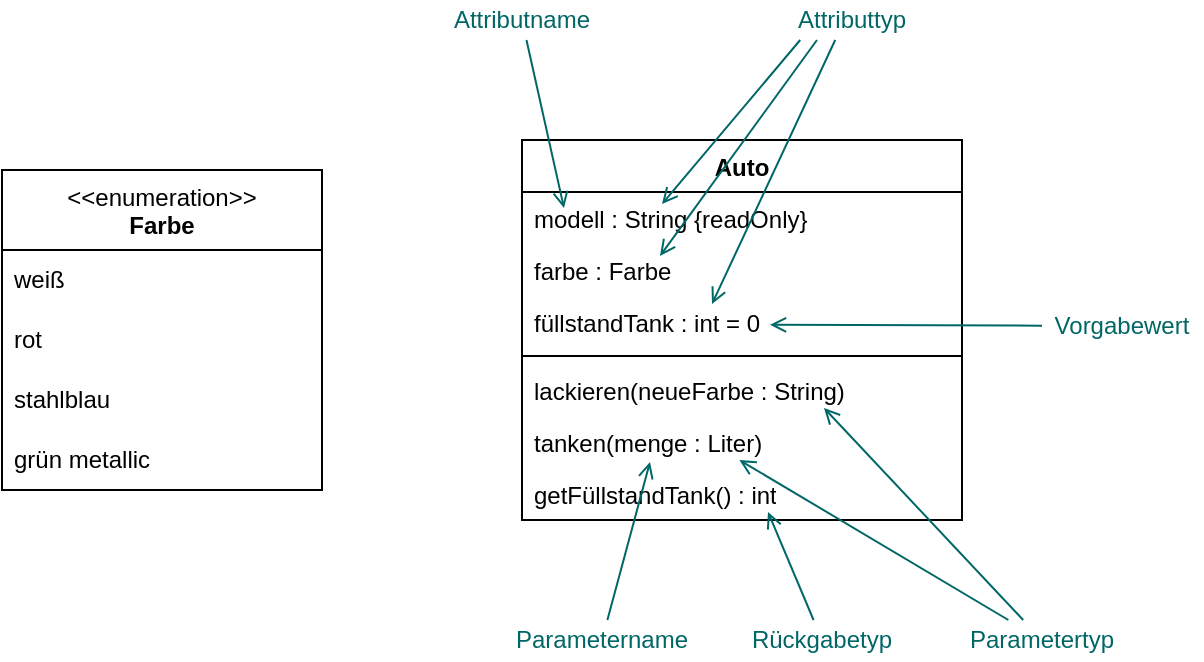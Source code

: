 <mxfile version="22.1.7" type="device">
  <diagram name="Seite-1" id="G_nYxdYXhdwYIfTqOK9U">
    <mxGraphModel dx="1050" dy="566" grid="1" gridSize="10" guides="1" tooltips="1" connect="1" arrows="1" fold="1" page="1" pageScale="1" pageWidth="827" pageHeight="1169" math="0" shadow="0">
      <root>
        <mxCell id="0" />
        <mxCell id="1" parent="0" />
        <mxCell id="jhq9-aiuI4UzO4l8wsM8-5" value="Parametername" style="text;html=1;strokeColor=none;fillColor=none;align=center;verticalAlign=middle;whiteSpace=wrap;rounded=0;fontColor=#006666;" parent="1" vertex="1">
          <mxGeometry x="330" y="400" width="100" height="20" as="geometry" />
        </mxCell>
        <mxCell id="jhq9-aiuI4UzO4l8wsM8-6" value="Auto" style="swimlane;fontStyle=1;align=center;verticalAlign=top;childLayout=stackLayout;horizontal=1;startSize=26;horizontalStack=0;resizeParent=1;resizeParentMax=0;resizeLast=0;collapsible=1;marginBottom=0;whiteSpace=wrap;html=1;" parent="1" vertex="1">
          <mxGeometry x="340" y="160" width="220" height="190" as="geometry" />
        </mxCell>
        <mxCell id="jhq9-aiuI4UzO4l8wsM8-7" value="modell : String {readOnly}" style="text;strokeColor=none;fillColor=none;align=left;verticalAlign=top;spacingLeft=4;spacingRight=4;overflow=hidden;rotatable=0;points=[[0,0.5],[1,0.5]];portConstraint=eastwest;whiteSpace=wrap;html=1;" parent="jhq9-aiuI4UzO4l8wsM8-6" vertex="1">
          <mxGeometry y="26" width="220" height="26" as="geometry" />
        </mxCell>
        <mxCell id="jhq9-aiuI4UzO4l8wsM8-8" value="farbe : Farbe" style="text;strokeColor=none;fillColor=none;align=left;verticalAlign=top;spacingLeft=4;spacingRight=4;overflow=hidden;rotatable=0;points=[[0,0.5],[1,0.5]];portConstraint=eastwest;whiteSpace=wrap;html=1;" parent="jhq9-aiuI4UzO4l8wsM8-6" vertex="1">
          <mxGeometry y="52" width="220" height="26" as="geometry" />
        </mxCell>
        <mxCell id="jhq9-aiuI4UzO4l8wsM8-11" value="füllstandTank : int = 0" style="text;strokeColor=none;fillColor=none;align=left;verticalAlign=top;spacingLeft=4;spacingRight=4;overflow=hidden;rotatable=0;points=[[0,0.5],[1,0.5]];portConstraint=eastwest;whiteSpace=wrap;html=1;" parent="jhq9-aiuI4UzO4l8wsM8-6" vertex="1">
          <mxGeometry y="78" width="220" height="26" as="geometry" />
        </mxCell>
        <mxCell id="jhq9-aiuI4UzO4l8wsM8-9" value="" style="line;strokeWidth=1;fillColor=none;align=left;verticalAlign=middle;spacingTop=-1;spacingLeft=3;spacingRight=3;rotatable=0;labelPosition=right;points=[];portConstraint=eastwest;strokeColor=inherit;" parent="jhq9-aiuI4UzO4l8wsM8-6" vertex="1">
          <mxGeometry y="104" width="220" height="8" as="geometry" />
        </mxCell>
        <mxCell id="jhq9-aiuI4UzO4l8wsM8-10" value="lackieren(neueFarbe : String)" style="text;strokeColor=none;fillColor=none;align=left;verticalAlign=top;spacingLeft=4;spacingRight=4;overflow=hidden;rotatable=0;points=[[0,0.5],[1,0.5]];portConstraint=eastwest;whiteSpace=wrap;html=1;" parent="jhq9-aiuI4UzO4l8wsM8-6" vertex="1">
          <mxGeometry y="112" width="220" height="26" as="geometry" />
        </mxCell>
        <mxCell id="jhq9-aiuI4UzO4l8wsM8-12" value="tanken(menge : Liter)" style="text;strokeColor=none;fillColor=none;align=left;verticalAlign=top;spacingLeft=4;spacingRight=4;overflow=hidden;rotatable=0;points=[[0,0.5],[1,0.5]];portConstraint=eastwest;whiteSpace=wrap;html=1;" parent="jhq9-aiuI4UzO4l8wsM8-6" vertex="1">
          <mxGeometry y="138" width="220" height="26" as="geometry" />
        </mxCell>
        <mxCell id="jhq9-aiuI4UzO4l8wsM8-13" value="getFüllstandTank() : int" style="text;strokeColor=none;fillColor=none;align=left;verticalAlign=top;spacingLeft=4;spacingRight=4;overflow=hidden;rotatable=0;points=[[0,0.5],[1,0.5]];portConstraint=eastwest;whiteSpace=wrap;html=1;" parent="jhq9-aiuI4UzO4l8wsM8-6" vertex="1">
          <mxGeometry y="164" width="220" height="26" as="geometry" />
        </mxCell>
        <mxCell id="jhq9-aiuI4UzO4l8wsM8-14" value="&amp;lt;&amp;lt;enumeration&amp;gt;&amp;gt;&lt;br&gt;&lt;b&gt;Farbe&lt;/b&gt;" style="swimlane;fontStyle=0;align=center;verticalAlign=top;childLayout=stackLayout;horizontal=1;startSize=40;horizontalStack=0;resizeParent=1;resizeParentMax=0;resizeLast=0;collapsible=0;marginBottom=0;html=1;whiteSpace=wrap;" parent="1" vertex="1">
          <mxGeometry x="80" y="175" width="160" height="160" as="geometry" />
        </mxCell>
        <mxCell id="jhq9-aiuI4UzO4l8wsM8-15" value="weiß" style="text;html=1;strokeColor=none;fillColor=none;align=left;verticalAlign=middle;spacingLeft=4;spacingRight=4;overflow=hidden;rotatable=0;points=[[0,0.5],[1,0.5]];portConstraint=eastwest;whiteSpace=wrap;" parent="jhq9-aiuI4UzO4l8wsM8-14" vertex="1">
          <mxGeometry y="40" width="160" height="30" as="geometry" />
        </mxCell>
        <mxCell id="jhq9-aiuI4UzO4l8wsM8-16" value="rot" style="text;html=1;strokeColor=none;fillColor=none;align=left;verticalAlign=middle;spacingLeft=4;spacingRight=4;overflow=hidden;rotatable=0;points=[[0,0.5],[1,0.5]];portConstraint=eastwest;whiteSpace=wrap;" parent="jhq9-aiuI4UzO4l8wsM8-14" vertex="1">
          <mxGeometry y="70" width="160" height="30" as="geometry" />
        </mxCell>
        <mxCell id="jhq9-aiuI4UzO4l8wsM8-17" value="stahlblau" style="text;html=1;strokeColor=none;fillColor=none;align=left;verticalAlign=middle;spacingLeft=4;spacingRight=4;overflow=hidden;rotatable=0;points=[[0,0.5],[1,0.5]];portConstraint=eastwest;whiteSpace=wrap;" parent="jhq9-aiuI4UzO4l8wsM8-14" vertex="1">
          <mxGeometry y="100" width="160" height="30" as="geometry" />
        </mxCell>
        <mxCell id="jhq9-aiuI4UzO4l8wsM8-18" value="grün metallic" style="text;html=1;strokeColor=none;fillColor=none;align=left;verticalAlign=middle;spacingLeft=4;spacingRight=4;overflow=hidden;rotatable=0;points=[[0,0.5],[1,0.5]];portConstraint=eastwest;whiteSpace=wrap;" parent="jhq9-aiuI4UzO4l8wsM8-14" vertex="1">
          <mxGeometry y="130" width="160" height="30" as="geometry" />
        </mxCell>
        <mxCell id="jhq9-aiuI4UzO4l8wsM8-19" value="Attributname" style="text;html=1;strokeColor=none;fillColor=none;align=center;verticalAlign=middle;whiteSpace=wrap;rounded=0;fontColor=#006666;" parent="1" vertex="1">
          <mxGeometry x="300" y="90" width="80" height="20" as="geometry" />
        </mxCell>
        <mxCell id="jhq9-aiuI4UzO4l8wsM8-20" value="" style="endArrow=open;html=1;rounded=0;endFill=0;strokeColor=#006666;exitX=0.13;exitY=1;exitDx=0;exitDy=0;exitPerimeter=0;" parent="1" source="jhq9-aiuI4UzO4l8wsM8-21" edge="1">
          <mxGeometry width="50" height="50" relative="1" as="geometry">
            <mxPoint x="414.444" y="112" as="sourcePoint" />
            <mxPoint x="410" y="192" as="targetPoint" />
          </mxGeometry>
        </mxCell>
        <mxCell id="jhq9-aiuI4UzO4l8wsM8-21" value="Attributtyp" style="text;html=1;strokeColor=none;fillColor=none;align=center;verticalAlign=middle;whiteSpace=wrap;rounded=0;fontColor=#006666;points=[[0,0,0,0,0],[0,0.25,0,0,0],[0,0.5,0,0,0],[0,0.75,0,0,0],[0,1,0,0,0],[0.13,1,0,0,0],[0.25,0,0,0,0],[0.25,1,0,0,0],[0.38,1,0,0,0],[0.5,0,0,0,0],[0.5,1,0,0,0],[0.63,1,0,0,0],[0.75,0,0,0,0],[0.75,1,0,0,0],[0.88,1,0,0,0],[1,0,0,0,0],[1,0.25,0,0,0],[1,0.5,0,0,0],[1,0.75,0,0,0],[1,1,0,0,0]];" parent="1" vertex="1">
          <mxGeometry x="470" y="90" width="70" height="20" as="geometry" />
        </mxCell>
        <mxCell id="jhq9-aiuI4UzO4l8wsM8-22" value="" style="endArrow=open;html=1;rounded=0;endFill=0;strokeColor=#006666;" parent="1" source="jhq9-aiuI4UzO4l8wsM8-23" edge="1">
          <mxGeometry width="50" height="50" relative="1" as="geometry">
            <mxPoint x="610" y="280" as="sourcePoint" />
            <mxPoint x="464" y="252.36" as="targetPoint" />
          </mxGeometry>
        </mxCell>
        <mxCell id="jhq9-aiuI4UzO4l8wsM8-23" value="Vorgabewert" style="text;html=1;strokeColor=none;fillColor=none;align=center;verticalAlign=middle;whiteSpace=wrap;rounded=0;fontColor=#006666;" parent="1" vertex="1">
          <mxGeometry x="600" y="243" width="80" height="20" as="geometry" />
        </mxCell>
        <mxCell id="jhq9-aiuI4UzO4l8wsM8-27" value="" style="endArrow=open;html=1;rounded=0;endFill=0;strokeColor=#006666;" parent="1" source="jhq9-aiuI4UzO4l8wsM8-28" edge="1">
          <mxGeometry width="50" height="50" relative="1" as="geometry">
            <mxPoint x="580" y="410" as="sourcePoint" />
            <mxPoint x="491" y="294" as="targetPoint" />
          </mxGeometry>
        </mxCell>
        <mxCell id="jhq9-aiuI4UzO4l8wsM8-28" value="Parametertyp" style="text;html=1;strokeColor=none;fillColor=none;align=center;verticalAlign=middle;whiteSpace=wrap;rounded=0;fontColor=#006666;" parent="1" vertex="1">
          <mxGeometry x="560" y="400" width="80" height="20" as="geometry" />
        </mxCell>
        <mxCell id="jhq9-aiuI4UzO4l8wsM8-29" value="" style="endArrow=open;html=1;rounded=0;endFill=0;strokeColor=#006666;" parent="1" source="jhq9-aiuI4UzO4l8wsM8-30" edge="1">
          <mxGeometry width="50" height="50" relative="1" as="geometry">
            <mxPoint x="479" y="386" as="sourcePoint" />
            <mxPoint x="463" y="346" as="targetPoint" />
          </mxGeometry>
        </mxCell>
        <mxCell id="jhq9-aiuI4UzO4l8wsM8-30" value="Rückgabetyp" style="text;html=1;strokeColor=none;fillColor=none;align=center;verticalAlign=middle;whiteSpace=wrap;rounded=0;fontColor=#006666;" parent="1" vertex="1">
          <mxGeometry x="450" y="400" width="80" height="20" as="geometry" />
        </mxCell>
        <mxCell id="jhq9-aiuI4UzO4l8wsM8-31" value="" style="endArrow=open;html=1;rounded=0;endFill=0;strokeColor=#006666;" parent="1" source="jhq9-aiuI4UzO4l8wsM8-5" edge="1">
          <mxGeometry width="50" height="50" relative="1" as="geometry">
            <mxPoint x="354" y="421" as="sourcePoint" />
            <mxPoint x="404" y="321" as="targetPoint" />
          </mxGeometry>
        </mxCell>
        <mxCell id="jhq9-aiuI4UzO4l8wsM8-32" value="" style="endArrow=open;html=1;rounded=0;endFill=0;strokeColor=#006666;" parent="1" source="jhq9-aiuI4UzO4l8wsM8-28" edge="1">
          <mxGeometry width="50" height="50" relative="1" as="geometry">
            <mxPoint x="570" y="420" as="sourcePoint" />
            <mxPoint x="448.684" y="320" as="targetPoint" />
          </mxGeometry>
        </mxCell>
        <mxCell id="jhq9-aiuI4UzO4l8wsM8-33" value="" style="endArrow=open;html=1;rounded=0;endFill=0;strokeColor=#006666;exitX=0.25;exitY=1;exitDx=0;exitDy=0;exitPerimeter=0;" parent="1" source="jhq9-aiuI4UzO4l8wsM8-21" edge="1">
          <mxGeometry width="50" height="50" relative="1" as="geometry">
            <mxPoint x="493.5" y="110" as="sourcePoint" />
            <mxPoint x="409" y="218" as="targetPoint" />
          </mxGeometry>
        </mxCell>
        <mxCell id="jhq9-aiuI4UzO4l8wsM8-34" value="" style="endArrow=open;html=1;rounded=0;endFill=0;strokeColor=#006666;exitX=0.38;exitY=1;exitDx=0;exitDy=0;exitPerimeter=0;" parent="1" source="jhq9-aiuI4UzO4l8wsM8-21" edge="1">
          <mxGeometry width="50" height="50" relative="1" as="geometry">
            <mxPoint x="440" y="110" as="sourcePoint" />
            <mxPoint x="435" y="242" as="targetPoint" />
          </mxGeometry>
        </mxCell>
        <mxCell id="jhq9-aiuI4UzO4l8wsM8-4" value="" style="endArrow=open;html=1;rounded=0;endFill=0;strokeColor=#006666;" parent="1" source="jhq9-aiuI4UzO4l8wsM8-19" edge="1">
          <mxGeometry width="50" height="50" relative="1" as="geometry">
            <mxPoint x="343.222" y="114" as="sourcePoint" />
            <mxPoint x="361" y="194" as="targetPoint" />
          </mxGeometry>
        </mxCell>
      </root>
    </mxGraphModel>
  </diagram>
</mxfile>
